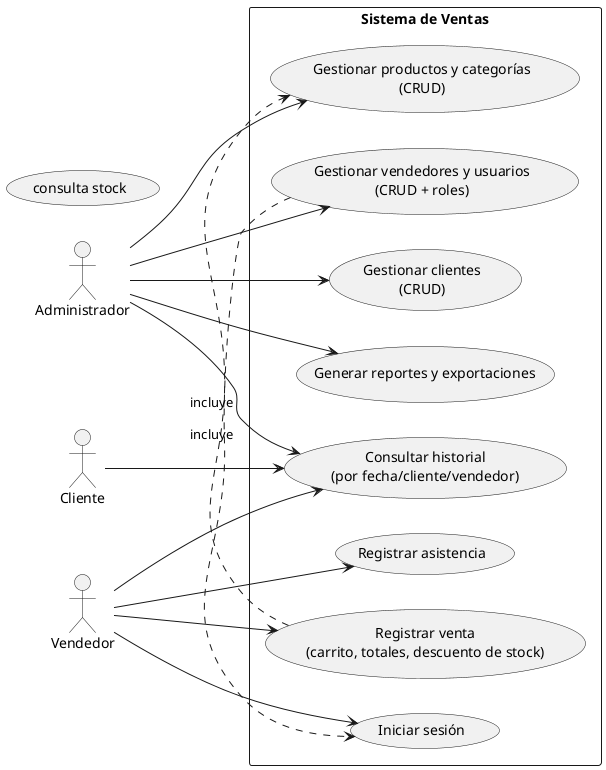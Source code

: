@startuml casos_uso;
left to right direction
actor Administrador as Admin
actor Vendedor
actor Cliente

rectangle "Sistema de Ventas" {
  usecase "Gestionar productos y categorías\n(CRUD)" as UC_Prod
  usecase "Gestionar clientes\n(CRUD)" as UC_Clientes
  usecase "Gestionar vendedores y usuarios\n(CRUD + roles)" as UC_Usuarios
  usecase "Iniciar sesión" as UC_Login
  usecase "Registrar asistencia" as UC_Asistencia
  usecase "Registrar venta\n(carrito, totales, descuento de stock)" as UC_Venta
  usecase "Consultar historial\n(por fecha/cliente/vendedor)" as UC_Historial
  usecase "Generar reportes y exportaciones" as UC_Reportes
}

Admin --> UC_Prod
Admin --> UC_Clientes
Admin --> UC_Usuarios
Admin --> UC_Reportes
Admin --> UC_Historial

Vendedor --> UC_Login
Vendedor --> UC_Asistencia
Vendedor --> UC_Venta
Vendedor --> UC_Historial

Cliente --> UC_Historial

UC_Venta .> UC_Prod : «incluye»
(consulta stock)
UC_Usuarios .> UC_Login : «incluye»
@enduml